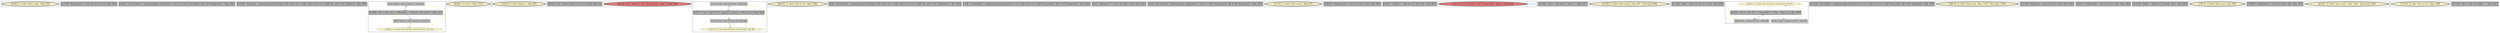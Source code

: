 
digraph G {





subgraph cluster27 {


node168 [penwidth=3.0,fontsize=20,fillcolor=lemonchiffon,label="[62/63]  br label %for.cond4, !dbg !979",shape=ellipse,style=filled ]



}

subgraph cluster28 {


node169 [penwidth=3.0,fontsize=20,fillcolor=grey,label="[57/58]  %idxprom13 = sext i32 %i.0 to i64, !dbg !993",shape=rectangle,style=filled ]



}

subgraph cluster26 {


node167 [penwidth=3.0,fontsize=20,fillcolor=grey,label="[24/27]  %arrayidx11 = getelementptr inbounds [5 x i32], [5 x i32]* %arrayidx9, i64 0, i64 %idxprom10, !dbg !990",shape=rectangle,style=filled ]



}

subgraph cluster29 {


node170 [penwidth=3.0,fontsize=20,fillcolor=grey,label="[22/29]  %arrayidx = getelementptr inbounds [100 x [10 x [5 x i32]]], [100 x [10 x [5 x i32]]]* %a, i64 0, i64 %idxprom, !dbg !990",shape=rectangle,style=filled ]



}

subgraph cluster25 {


node163 [fillcolor=grey,label="[34/35]  %inc20 = add nsw i32 %j.0, 1, !dbg !1001",shape=rectangle,style=filled ]
node166 [fillcolor=lemonchiffon,label="[41/66]  br i1 %cmp2, label %for.body3, label %for.end21, !dbg !974",shape=ellipse,style=filled ]
node165 [penwidth=3.0,fontsize=20,fillcolor=grey,label="[33/68]  %j.0 = phi i32 [ 0, %for.body ], [ %inc20, %for.inc19 ], !dbg !971",shape=rectangle,style=filled ]
node164 [fillcolor=grey,label="[40/67]  %cmp2 = icmp slt i32 %j.0, 10, !dbg !973",shape=rectangle,style=filled ]

node166->node164 [style=solid,color=gold,label="C",penwidth=1.0,fontcolor=gold ]
node166->node166 [style=solid,color=gold,label="C",penwidth=1.0,fontcolor=gold ]
node166->node165 [style=solid,color=gold,label="C",penwidth=1.0,fontcolor=gold ]
node163->node165 [style=solid,color=black,label="",penwidth=0.5,fontcolor=black ]
node166->node163 [style=solid,color=gold,label="C",penwidth=1.0,fontcolor=gold ]
node165->node163 [style=solid,color=black,label="",penwidth=0.5,fontcolor=black ]
node164->node166 [style=solid,color=black,label="",penwidth=0.5,fontcolor=black ]
node165->node164 [style=solid,color=black,label="",penwidth=0.5,fontcolor=black ]


}

subgraph cluster24 {


node162 [penwidth=3.0,fontsize=20,fillcolor=lemonchiffon,label="[82/83]  ret i32 0, !dbg !1010",shape=ellipse,style=filled ]



}

subgraph cluster22 {


node160 [penwidth=3.0,fontsize=20,fillcolor=lemonchiffon,label="[53/54]  br label %for.inc, !dbg !995",shape=ellipse,style=filled ]



}

subgraph cluster20 {


node158 [penwidth=3.0,fontsize=20,fillcolor=grey,label="[80/81]  %a = alloca [100 x [10 x [5 x i32]]], align 16",shape=rectangle,style=filled ]



}

subgraph cluster18 {


node156 [penwidth=3.0,fontsize=20,fillcolor=lightcoral,label="[25/26]  %0 = load i32, i32* %arrayidx11, align 4, !dbg !990",shape=ellipse,style=filled ]



}

subgraph cluster16 {


node154 [fillcolor=grey,label="[11/12]  %inc23 = add nsw i32 %i.0, 1, !dbg !1006",shape=rectangle,style=filled ]
node153 [penwidth=3.0,fontsize=20,fillcolor=grey,label="[10/77]  %i.0 = phi i32 [ 0, %entry ], [ %inc23, %for.inc22 ], !dbg !962",shape=rectangle,style=filled ]
node151 [fillcolor=grey,label="[31/76]  %cmp = icmp slt i32 %i.0, 100, !dbg !964",shape=rectangle,style=filled ]
node152 [fillcolor=lemonchiffon,label="[32/75]  br i1 %cmp, label %for.body, label %for.end24, !dbg !965",shape=ellipse,style=filled ]

node153->node151 [style=solid,color=black,label="",penwidth=0.5,fontcolor=black ]
node152->node154 [style=solid,color=gold,label="C",penwidth=1.0,fontcolor=gold ]
node152->node151 [style=solid,color=gold,label="C",penwidth=1.0,fontcolor=gold ]
node153->node154 [style=solid,color=black,label="",penwidth=0.5,fontcolor=black ]
node152->node152 [style=solid,color=gold,label="C",penwidth=1.0,fontcolor=gold ]
node154->node153 [style=solid,color=black,label="",penwidth=0.5,fontcolor=black ]
node151->node152 [style=solid,color=black,label="",penwidth=0.5,fontcolor=black ]
node152->node153 [style=solid,color=gold,label="C",penwidth=1.0,fontcolor=gold ]


}

subgraph cluster17 {


node155 [penwidth=3.0,fontsize=20,fillcolor=lemonchiffon,label="[64/65]  br label %for.inc19, !dbg !1000",shape=ellipse,style=filled ]



}

subgraph cluster4 {


node136 [penwidth=3.0,fontsize=20,fillcolor=grey,label="[6/9]  %arrayidx14 = getelementptr inbounds [100 x [10 x [5 x i32]]], [100 x [10 x [5 x i32]]]* %a, i64 0, i64 %idxprom13, !dbg !993",shape=rectangle,style=filled ]



}

subgraph cluster3 {


node135 [penwidth=3.0,fontsize=20,fillcolor=grey,label="[7/8]  %arrayidx16 = getelementptr inbounds [10 x [5 x i32]], [10 x [5 x i32]]* %arrayidx14, i64 0, i64 %idxprom15, !dbg !993",shape=rectangle,style=filled ]



}

subgraph cluster2 {


node134 [penwidth=3.0,fontsize=20,fillcolor=grey,label="[4/5]  %idxprom17 = sext i32 %k.0 to i64, !dbg !993",shape=rectangle,style=filled ]



}

subgraph cluster1 {


node133 [penwidth=3.0,fontsize=20,fillcolor=grey,label="[0/3]  %arrayidx18 = getelementptr inbounds [5 x i32], [5 x i32]* %arrayidx16, i64 0, i64 %idxprom17, !dbg !993",shape=rectangle,style=filled ]



}

subgraph cluster12 {


node144 [penwidth=3.0,fontsize=20,fillcolor=lemonchiffon,label="[71/72]  br label %for.cond1, !dbg !970",shape=ellipse,style=filled ]



}

subgraph cluster32 {


node173 [penwidth=3.0,fontsize=20,fillcolor=grey,label="[46/47]  %idxprom10 = sext i32 %sub to i64, !dbg !990",shape=rectangle,style=filled ]



}

subgraph cluster5 {


node137 [penwidth=3.0,fontsize=20,fillcolor=grey,label="[16/17]  %add12 = add nsw i32 %0, %div, !dbg !992",shape=rectangle,style=filled ]



}

subgraph cluster0 {


node132 [penwidth=3.0,fontsize=20,fillcolor=lightcoral,label="[1/2]  store i32 %add12, i32* %arrayidx18, align 4, !dbg !994",shape=ellipse,style=filled ]

node132->node132 [style=solid,color=dodgerblue,label="O|indep|0",penwidth=1.0,fontcolor=dodgerblue ]


}

subgraph cluster31 {


node172 [penwidth=3.0,fontsize=20,fillcolor=grey,label="[45/48]  %sub = sub nsw i32 %k.0, 1, !dbg !991",shape=rectangle,style=filled ]



}

subgraph cluster30 {


node171 [penwidth=3.0,fontsize=20,fillcolor=lemonchiffon,label="[55/56]  br label %for.cond4, !dbg !997, !llvm.loop !998",shape=ellipse,style=filled ]



}

subgraph cluster6 {


node138 [penwidth=3.0,fontsize=20,fillcolor=grey,label="[13/20]  %add = add nsw i32 %i.0, %j.0, !dbg !984",shape=rectangle,style=filled ]



}

subgraph cluster14 {


node149 [fillcolor=lemonchiffon,label="[52/59]  br i1 %cmp5, label %for.body6, label %for.end, !dbg !983",shape=ellipse,style=filled ]
node148 [penwidth=3.0,fontsize=20,fillcolor=grey,label="[44/61]  %k.0 = phi i32 [ 1, %for.body3 ], [ %inc, %for.inc ], !dbg !980",shape=rectangle,style=filled ]
node146 [fillcolor=grey,label="[49/50]  %inc = add nsw i32 %k.0, 1, !dbg !996",shape=rectangle,style=filled ]
node147 [fillcolor=grey,label="[51/60]  %cmp5 = icmp slt i32 %k.0, 5, !dbg !982",shape=rectangle,style=filled ]

node149->node146 [style=solid,color=gold,label="C",penwidth=1.0,fontcolor=gold ]
node148->node146 [style=solid,color=black,label="",penwidth=0.5,fontcolor=black ]
node149->node148 [style=solid,color=gold,label="C",penwidth=1.0,fontcolor=gold ]
node146->node148 [style=solid,color=black,label="",penwidth=0.5,fontcolor=black ]
node149->node149 [style=solid,color=gold,label="C",penwidth=1.0,fontcolor=gold ]
node147->node149 [style=solid,color=black,label="",penwidth=0.5,fontcolor=black ]
node148->node147 [style=solid,color=black,label="",penwidth=0.5,fontcolor=black ]
node149->node147 [style=solid,color=gold,label="C",penwidth=1.0,fontcolor=gold ]


}

subgraph cluster7 {


node139 [penwidth=3.0,fontsize=20,fillcolor=grey,label="[23/28]  %arrayidx9 = getelementptr inbounds [10 x [5 x i32]], [10 x [5 x i32]]* %arrayidx, i64 0, i64 %idxprom8, !dbg !990",shape=rectangle,style=filled ]



}

subgraph cluster23 {


node161 [penwidth=3.0,fontsize=20,fillcolor=lemonchiffon,label="[69/70]  br label %for.cond, !dbg !1007, !llvm.loop !1008",shape=ellipse,style=filled ]



}

subgraph cluster8 {


node140 [penwidth=3.0,fontsize=20,fillcolor=grey,label="[21/30]  %idxprom = sext i32 %i.0 to i64, !dbg !990",shape=rectangle,style=filled ]



}

subgraph cluster21 {


node159 [penwidth=3.0,fontsize=20,fillcolor=grey,label="[36/37]  %idxprom8 = sext i32 %j.0 to i64, !dbg !990",shape=rectangle,style=filled ]



}

subgraph cluster9 {


node141 [penwidth=3.0,fontsize=20,fillcolor=grey,label="[14/19]  %add7 = add nsw i32 %add, %k.0, !dbg !986",shape=rectangle,style=filled ]



}

subgraph cluster19 {


node157 [penwidth=3.0,fontsize=20,fillcolor=lemonchiffon,label="[78/79]  br label %for.cond, !dbg !961",shape=ellipse,style=filled ]



}

subgraph cluster10 {


node142 [penwidth=3.0,fontsize=20,fillcolor=grey,label="[38/39]  %idxprom15 = sext i32 %j.0 to i64, !dbg !993",shape=rectangle,style=filled ]



}

subgraph cluster11 {


node143 [penwidth=3.0,fontsize=20,fillcolor=lemonchiffon,label="[42/43]  br label %for.cond1, !dbg !1002, !llvm.loop !1003",shape=ellipse,style=filled ]



}

subgraph cluster13 {


node145 [penwidth=3.0,fontsize=20,fillcolor=lemonchiffon,label="[73/74]  br label %for.inc22, !dbg !1005",shape=ellipse,style=filled ]



}

subgraph cluster15 {


node150 [penwidth=3.0,fontsize=20,fillcolor=grey,label="[15/18]  %div = sdiv i32 %add7, 3, !dbg !987",shape=rectangle,style=filled ]



}

}

